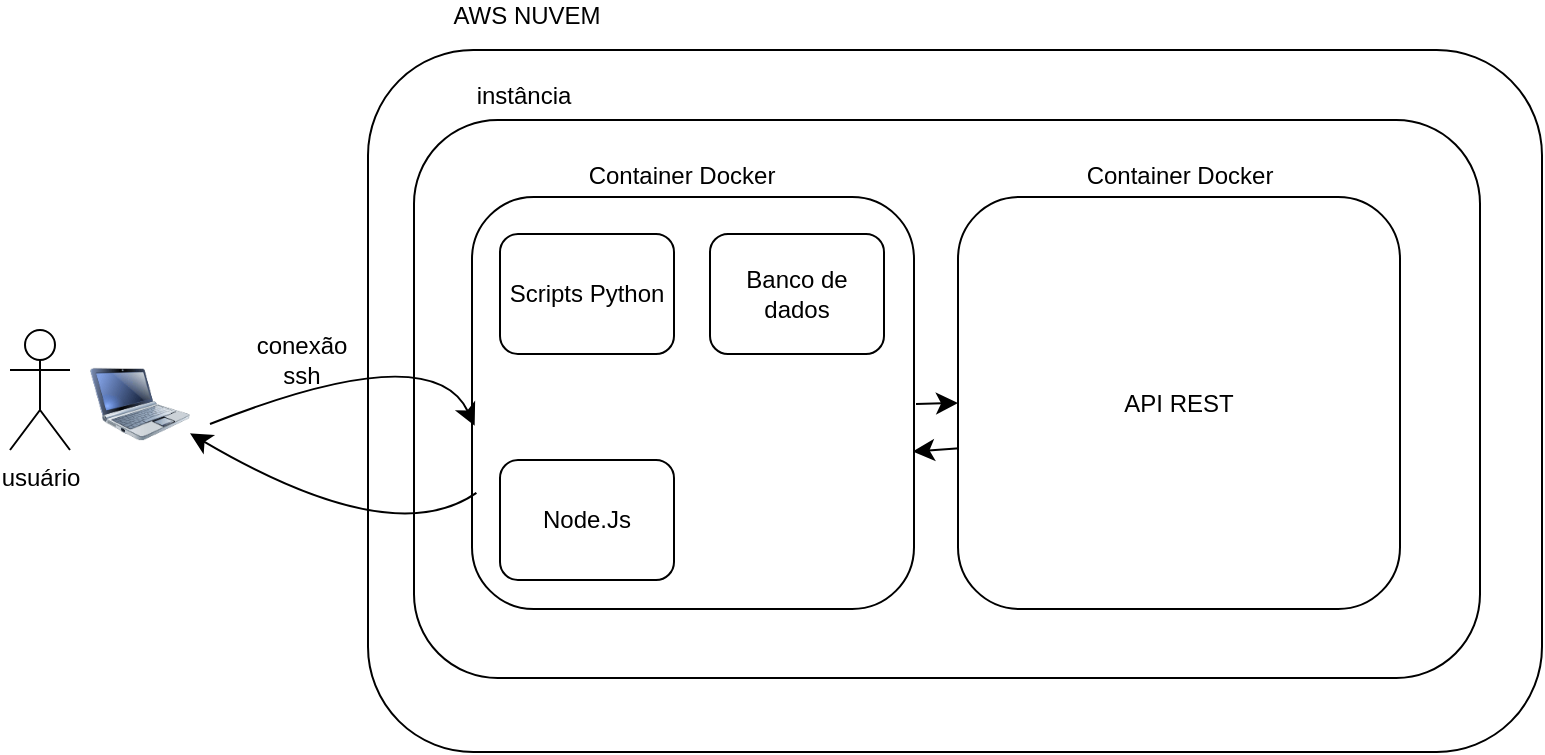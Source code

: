 <mxfile version="26.1.0">
  <diagram name="Página-1" id="HzusvmtyHll84OuPPjKR">
    <mxGraphModel dx="1459" dy="571" grid="0" gridSize="10" guides="1" tooltips="1" connect="1" arrows="1" fold="1" page="0" pageScale="1" pageWidth="827" pageHeight="1169" math="0" shadow="0">
      <root>
        <mxCell id="0" />
        <mxCell id="1" parent="0" />
        <mxCell id="qninwZmvaERFJaQQrCV7-1" value="" style="rounded=1;whiteSpace=wrap;html=1;" vertex="1" parent="1">
          <mxGeometry x="-63" y="47" width="587" height="351" as="geometry" />
        </mxCell>
        <mxCell id="qninwZmvaERFJaQQrCV7-13" value="" style="rounded=1;whiteSpace=wrap;html=1;" vertex="1" parent="1">
          <mxGeometry x="-40" y="82" width="533" height="279" as="geometry" />
        </mxCell>
        <mxCell id="qninwZmvaERFJaQQrCV7-2" value="AWS NUVEM&lt;div&gt;&lt;br&gt;&lt;/div&gt;" style="text;html=1;align=center;verticalAlign=middle;whiteSpace=wrap;rounded=0;" vertex="1" parent="1">
          <mxGeometry x="-39" y="22" width="111" height="30" as="geometry" />
        </mxCell>
        <mxCell id="qninwZmvaERFJaQQrCV7-19" value="" style="edgeStyle=none;curved=1;rounded=0;orthogonalLoop=1;jettySize=auto;html=1;fontSize=12;startSize=8;endSize=8;entryX=0.997;entryY=0.618;entryDx=0;entryDy=0;entryPerimeter=0;exitX=0.011;exitY=0.609;exitDx=0;exitDy=0;exitPerimeter=0;" edge="1" parent="1" source="qninwZmvaERFJaQQrCV7-3" target="qninwZmvaERFJaQQrCV7-5">
          <mxGeometry relative="1" as="geometry" />
        </mxCell>
        <mxCell id="qninwZmvaERFJaQQrCV7-3" value="API REST" style="rounded=1;whiteSpace=wrap;html=1;" vertex="1" parent="1">
          <mxGeometry x="232" y="120.5" width="221" height="206" as="geometry" />
        </mxCell>
        <mxCell id="qninwZmvaERFJaQQrCV7-4" value="Container Docker&lt;div&gt;&lt;br&gt;&lt;/div&gt;" style="text;html=1;align=center;verticalAlign=middle;whiteSpace=wrap;rounded=0;" vertex="1" parent="1">
          <mxGeometry x="287.5" y="102" width="110" height="30" as="geometry" />
        </mxCell>
        <mxCell id="qninwZmvaERFJaQQrCV7-5" value="" style="rounded=1;whiteSpace=wrap;html=1;" vertex="1" parent="1">
          <mxGeometry x="-11" y="120.5" width="221" height="206" as="geometry" />
        </mxCell>
        <mxCell id="qninwZmvaERFJaQQrCV7-6" value="Container Docker&lt;div&gt;&lt;br&gt;&lt;/div&gt;" style="text;html=1;align=center;verticalAlign=middle;whiteSpace=wrap;rounded=0;" vertex="1" parent="1">
          <mxGeometry x="39" y="102" width="110" height="30" as="geometry" />
        </mxCell>
        <mxCell id="qninwZmvaERFJaQQrCV7-7" value="usuário" style="shape=umlActor;verticalLabelPosition=bottom;verticalAlign=top;html=1;outlineConnect=0;" vertex="1" parent="1">
          <mxGeometry x="-242" y="187" width="30" height="60" as="geometry" />
        </mxCell>
        <mxCell id="qninwZmvaERFJaQQrCV7-11" value="" style="edgeStyle=none;curved=1;rounded=0;orthogonalLoop=1;jettySize=auto;html=1;fontSize=12;startSize=8;endSize=8;entryX=0;entryY=0.5;entryDx=0;entryDy=0;" edge="1" parent="1" target="qninwZmvaERFJaQQrCV7-3">
          <mxGeometry relative="1" as="geometry">
            <mxPoint x="211" y="224" as="sourcePoint" />
            <Array as="points" />
          </mxGeometry>
        </mxCell>
        <mxCell id="qninwZmvaERFJaQQrCV7-20" value="" style="edgeStyle=none;curved=1;rounded=0;orthogonalLoop=1;jettySize=auto;html=1;fontSize=12;startSize=8;endSize=8;exitX=0.01;exitY=0.718;exitDx=0;exitDy=0;exitPerimeter=0;" edge="1" parent="1" source="qninwZmvaERFJaQQrCV7-5" target="qninwZmvaERFJaQQrCV7-8">
          <mxGeometry relative="1" as="geometry">
            <Array as="points">
              <mxPoint x="-51" y="298" />
            </Array>
          </mxGeometry>
        </mxCell>
        <mxCell id="qninwZmvaERFJaQQrCV7-8" value="" style="image;html=1;image=img/lib/clip_art/computers/Netbook_128x128.png" vertex="1" parent="1">
          <mxGeometry x="-202" y="192.5" width="50" height="63" as="geometry" />
        </mxCell>
        <mxCell id="qninwZmvaERFJaQQrCV7-12" value="&lt;div&gt;conexão ssh&lt;/div&gt;" style="text;html=1;align=center;verticalAlign=middle;whiteSpace=wrap;rounded=0;" vertex="1" parent="1">
          <mxGeometry x="-126" y="187" width="60" height="30" as="geometry" />
        </mxCell>
        <mxCell id="qninwZmvaERFJaQQrCV7-14" value="instância" style="text;html=1;align=center;verticalAlign=middle;whiteSpace=wrap;rounded=0;" vertex="1" parent="1">
          <mxGeometry x="-15" y="55" width="60" height="30" as="geometry" />
        </mxCell>
        <mxCell id="qninwZmvaERFJaQQrCV7-15" value="Node.Js" style="rounded=1;whiteSpace=wrap;html=1;" vertex="1" parent="1">
          <mxGeometry x="3" y="252" width="87" height="60" as="geometry" />
        </mxCell>
        <mxCell id="qninwZmvaERFJaQQrCV7-16" value="" style="edgeStyle=none;curved=1;rounded=0;orthogonalLoop=1;jettySize=auto;html=1;fontSize=12;startSize=8;endSize=8;entryX=0.006;entryY=0.555;entryDx=0;entryDy=0;entryPerimeter=0;" edge="1" parent="1" target="qninwZmvaERFJaQQrCV7-5">
          <mxGeometry relative="1" as="geometry">
            <mxPoint x="-142" y="234" as="sourcePoint" />
            <mxPoint x="-1" y="234" as="targetPoint" />
            <Array as="points">
              <mxPoint x="-31" y="190" />
            </Array>
          </mxGeometry>
        </mxCell>
        <mxCell id="qninwZmvaERFJaQQrCV7-17" value="Scripts Python" style="rounded=1;whiteSpace=wrap;html=1;" vertex="1" parent="1">
          <mxGeometry x="3" y="139" width="87" height="60" as="geometry" />
        </mxCell>
        <mxCell id="qninwZmvaERFJaQQrCV7-18" value="Banco de dados" style="rounded=1;whiteSpace=wrap;html=1;" vertex="1" parent="1">
          <mxGeometry x="108" y="139" width="87" height="60" as="geometry" />
        </mxCell>
      </root>
    </mxGraphModel>
  </diagram>
</mxfile>
